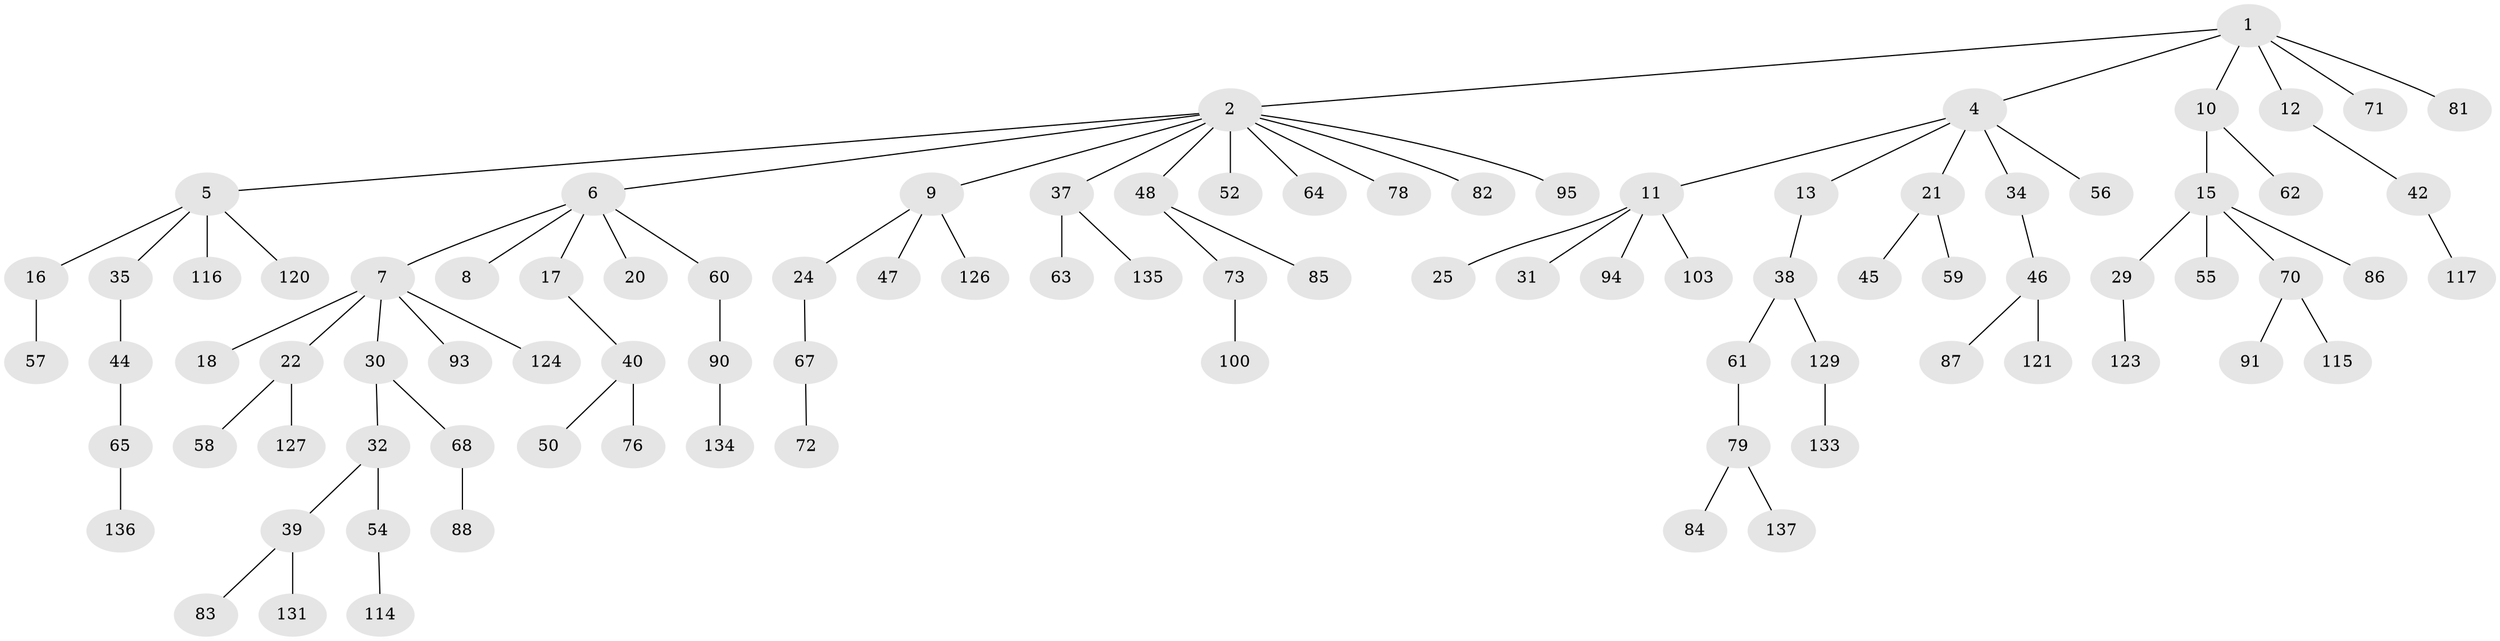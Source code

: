 // original degree distribution, {6: 0.036231884057971016, 7: 0.014492753623188406, 4: 0.06521739130434782, 1: 0.5144927536231884, 3: 0.13043478260869565, 5: 0.007246376811594203, 2: 0.2318840579710145}
// Generated by graph-tools (version 1.1) at 2025/11/02/27/25 16:11:28]
// undirected, 92 vertices, 91 edges
graph export_dot {
graph [start="1"]
  node [color=gray90,style=filled];
  1 [super="+19"];
  2 [super="+3"];
  4 [super="+26"];
  5 [super="+75"];
  6 [super="+109"];
  7 [super="+14"];
  8;
  9 [super="+23"];
  10 [super="+104"];
  11 [super="+43"];
  12;
  13;
  15 [super="+27"];
  16 [super="+77"];
  17;
  18;
  20;
  21 [super="+33"];
  22 [super="+119"];
  24 [super="+28"];
  25;
  29 [super="+51"];
  30 [super="+66"];
  31 [super="+105"];
  32 [super="+36"];
  34 [super="+118"];
  35 [super="+80"];
  37 [super="+49"];
  38 [super="+99"];
  39 [super="+41"];
  40 [super="+92"];
  42 [super="+122"];
  44 [super="+102"];
  45 [super="+53"];
  46 [super="+138"];
  47;
  48 [super="+113"];
  50 [super="+111"];
  52;
  54 [super="+130"];
  55;
  56 [super="+112"];
  57;
  58;
  59;
  60;
  61;
  62 [super="+69"];
  63;
  64;
  65 [super="+101"];
  67 [super="+74"];
  68 [super="+108"];
  70 [super="+97"];
  71;
  72;
  73 [super="+89"];
  76 [super="+106"];
  78 [super="+125"];
  79 [super="+107"];
  81;
  82;
  83 [super="+98"];
  84;
  85 [super="+132"];
  86 [super="+96"];
  87;
  88;
  90 [super="+110"];
  91 [super="+128"];
  93;
  94;
  95;
  100;
  103;
  114;
  115;
  116;
  117;
  120;
  121;
  123;
  124;
  126;
  127;
  129;
  131;
  133;
  134;
  135;
  136;
  137;
  1 -- 2;
  1 -- 4;
  1 -- 10;
  1 -- 12;
  1 -- 71;
  1 -- 81;
  2 -- 6;
  2 -- 37;
  2 -- 52;
  2 -- 64;
  2 -- 82;
  2 -- 48;
  2 -- 5;
  2 -- 9;
  2 -- 78;
  2 -- 95;
  4 -- 11;
  4 -- 13;
  4 -- 21;
  4 -- 56;
  4 -- 34;
  5 -- 16;
  5 -- 35;
  5 -- 116;
  5 -- 120;
  6 -- 7;
  6 -- 8;
  6 -- 17;
  6 -- 20;
  6 -- 60;
  7 -- 22;
  7 -- 124;
  7 -- 18;
  7 -- 93;
  7 -- 30;
  9 -- 126;
  9 -- 24;
  9 -- 47;
  10 -- 15;
  10 -- 62;
  11 -- 25;
  11 -- 31;
  11 -- 103;
  11 -- 94;
  12 -- 42;
  13 -- 38;
  15 -- 29;
  15 -- 55;
  15 -- 70;
  15 -- 86;
  16 -- 57;
  17 -- 40;
  21 -- 45;
  21 -- 59;
  22 -- 58;
  22 -- 127;
  24 -- 67;
  29 -- 123;
  30 -- 32;
  30 -- 68;
  32 -- 54;
  32 -- 39;
  34 -- 46;
  35 -- 44;
  37 -- 63;
  37 -- 135;
  38 -- 61;
  38 -- 129;
  39 -- 83;
  39 -- 131;
  40 -- 50;
  40 -- 76;
  42 -- 117;
  44 -- 65;
  46 -- 87;
  46 -- 121;
  48 -- 73;
  48 -- 85;
  54 -- 114;
  60 -- 90;
  61 -- 79;
  65 -- 136;
  67 -- 72;
  68 -- 88;
  70 -- 91;
  70 -- 115;
  73 -- 100;
  79 -- 84;
  79 -- 137;
  90 -- 134;
  129 -- 133;
}
